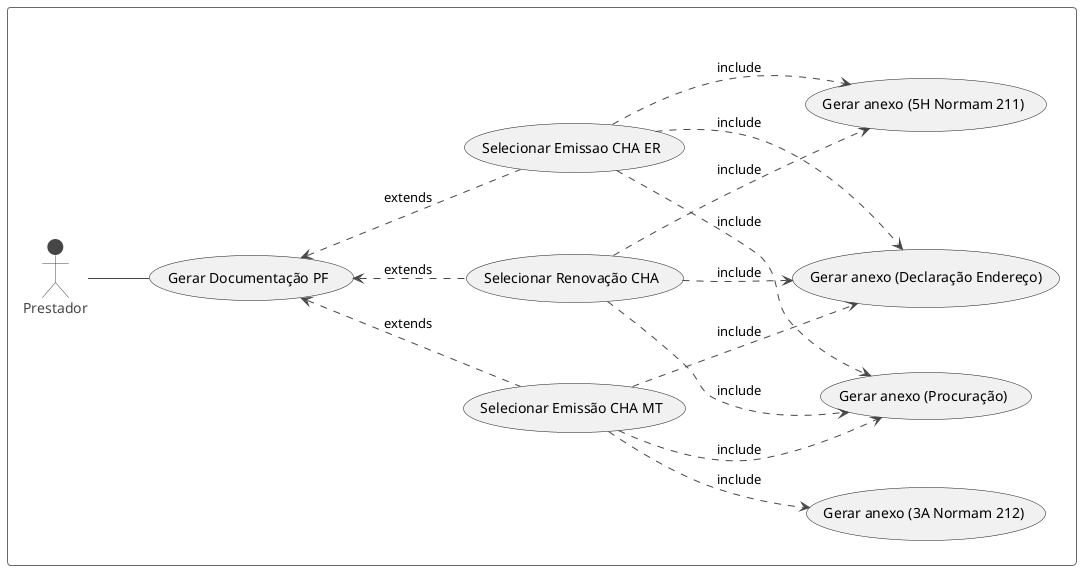 @startuml
!theme vibrant
rectangle {
left to right direction

actor Prestador as p

usecase "Gerar Documentação PF" as gerardocspf

usecase "Selecionar Emissão CHA MT" as emissaochamt
usecase "Selecionar Emissao CHA ER" as emissaochaer
usecase "Selecionar Renovação CHA" as renovacaocha

usecase "Gerar anexo (3A Normam 212)" as anexo3a
usecase "Gerar anexo (5H Normam 211)" as Anexo5h
usecase "Gerar anexo (Procuração)" as procuracao
usecase "Gerar anexo (Declaração Endereço)" as declaraenderedo

p -- gerardocspf
gerardocspf <.. emissaochamt : extends
gerardocspf <.. emissaochaer : extends
gerardocspf <.. renovacaocha : extends

emissaochamt ..> anexo3a : include
emissaochamt ..> procuracao : include
emissaochamt ..> declaraenderedo : include

emissaochaer ..> Anexo5h : include
emissaochaer ..> procuracao : include
emissaochaer ..> declaraenderedo : include

renovacaocha ..> Anexo5h : include
renovacaocha ..> procuracao : include
renovacaocha ..> declaraenderedo : include
}
@enduml